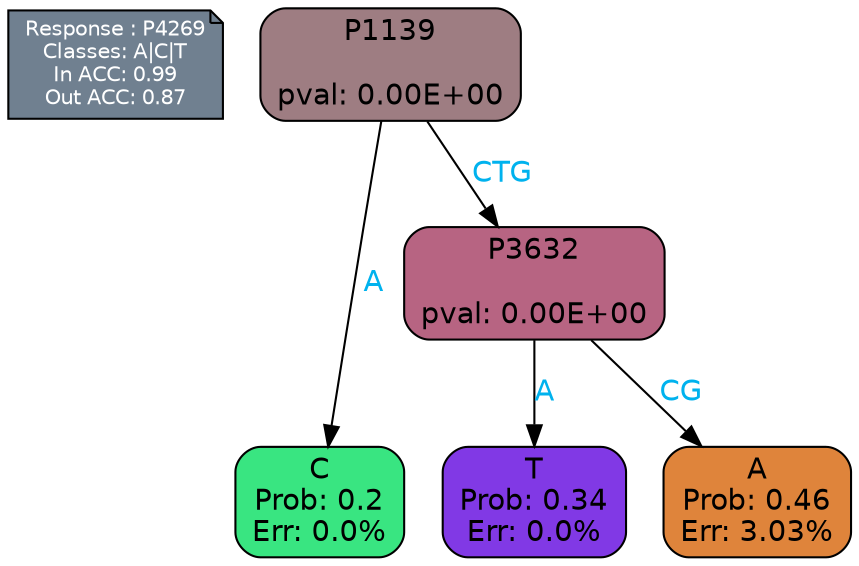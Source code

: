 digraph Tree {
node [shape=box, style="filled, rounded", color="black", fontname=helvetica] ;
graph [ranksep=equally, splines=polylines, bgcolor=transparent, dpi=600] ;
edge [fontname=helvetica] ;
LEGEND [label="Response : P4269
Classes: A|C|T
In ACC: 0.99
Out ACC: 0.87
",shape=note,align=left,style=filled,fillcolor="slategray",fontcolor="white",fontsize=10];1 [label="P1139

pval: 0.00E+00", fillcolor="#9e7d82"] ;
2 [label="C
Prob: 0.2
Err: 0.0%", fillcolor="#39e581"] ;
3 [label="P3632

pval: 0.00E+00", fillcolor="#b76482"] ;
4 [label="T
Prob: 0.34
Err: 0.0%", fillcolor="#8139e5"] ;
5 [label="A
Prob: 0.46
Err: 3.03%", fillcolor="#df843b"] ;
1 -> 2 [label="A",fontcolor=deepskyblue2] ;
1 -> 3 [label="CTG",fontcolor=deepskyblue2] ;
3 -> 4 [label="A",fontcolor=deepskyblue2] ;
3 -> 5 [label="CG",fontcolor=deepskyblue2] ;
{rank = same; 2;4;5;}{rank = same; LEGEND;1;}}
